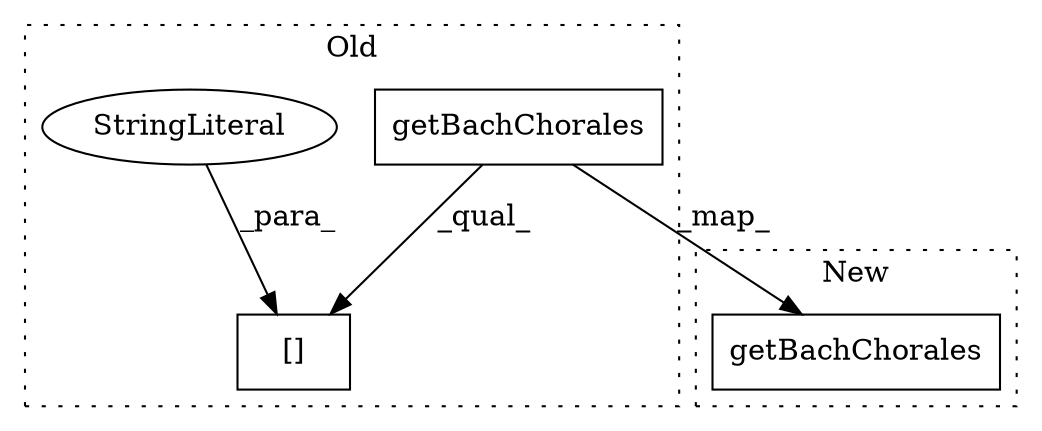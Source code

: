 digraph G {
subgraph cluster0 {
1 [label="getBachChorales" a="32" s="18353,18374" l="16,1" shape="box"];
3 [label="[]" a="2" s="18346,18393" l="30,1" shape="box"];
4 [label="StringLiteral" a="45" s="18376" l="17" shape="ellipse"];
label = "Old";
style="dotted";
}
subgraph cluster1 {
2 [label="getBachChorales" a="32" s="18353,18374" l="16,1" shape="box"];
label = "New";
style="dotted";
}
1 -> 3 [label="_qual_"];
1 -> 2 [label="_map_"];
4 -> 3 [label="_para_"];
}